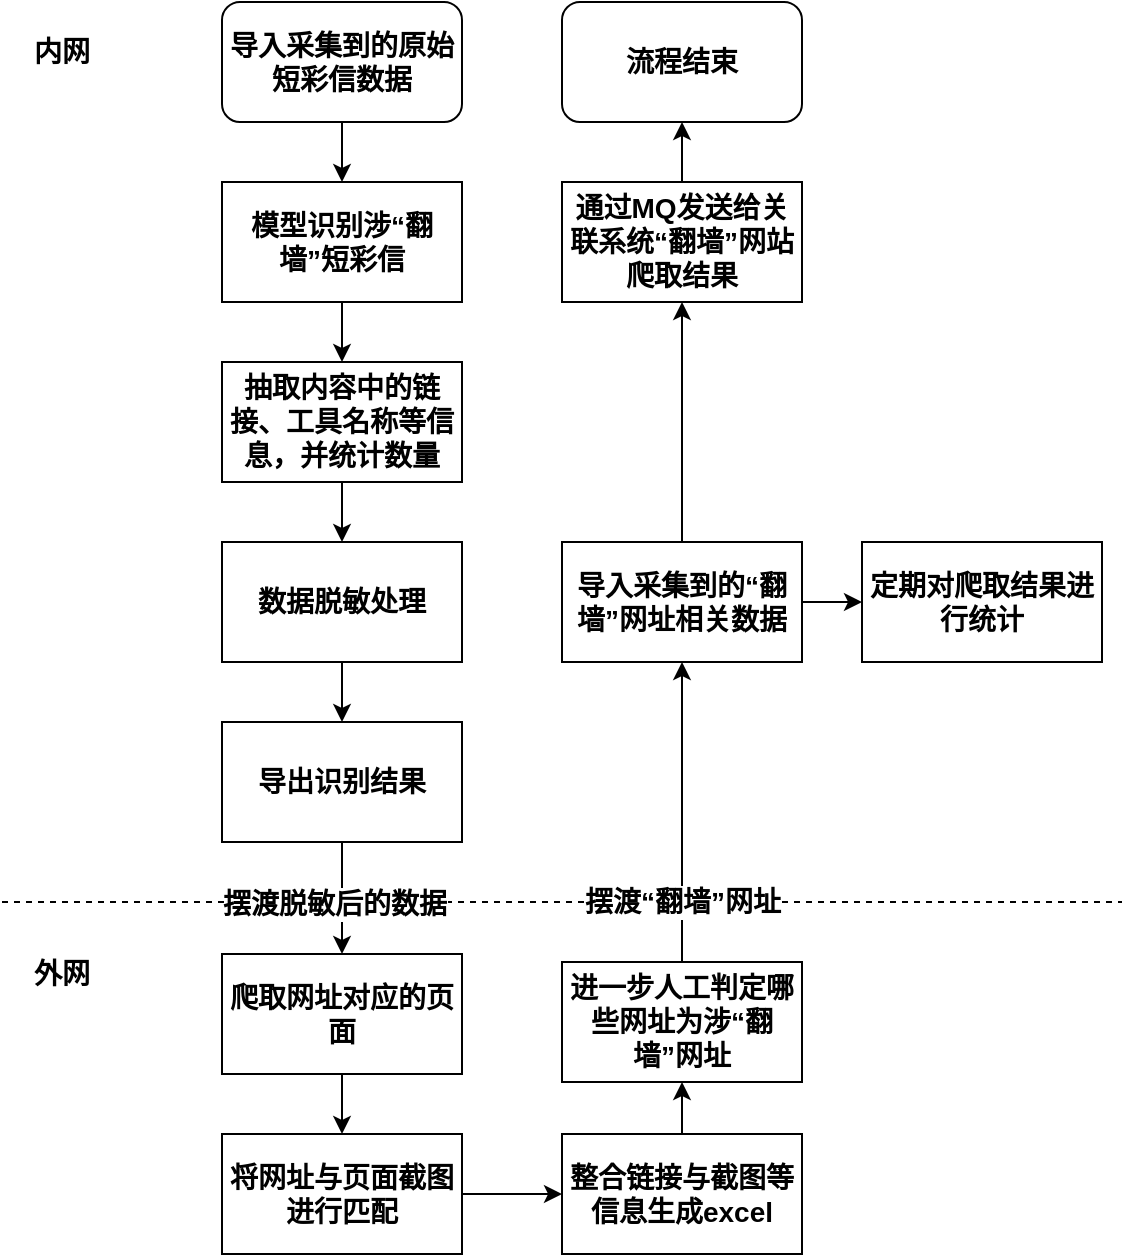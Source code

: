 <mxfile version="25.0.3">
  <diagram name="第 1 页" id="5tyzeUka2aD0NBB0maGh">
    <mxGraphModel dx="1434" dy="1955" grid="1" gridSize="10" guides="1" tooltips="1" connect="1" arrows="1" fold="1" page="1" pageScale="1" pageWidth="827" pageHeight="1169" math="0" shadow="0">
      <root>
        <mxCell id="0" />
        <mxCell id="1" parent="0" />
        <mxCell id="m0ehVY5J23Boe-fRRiXK-30" value="" style="edgeStyle=orthogonalEdgeStyle;rounded=0;orthogonalLoop=1;jettySize=auto;html=1;exitX=0.5;exitY=1;exitDx=0;exitDy=0;entryX=0.5;entryY=0;entryDx=0;entryDy=0;fontSize=14;fontStyle=1" edge="1" parent="1" source="m0ehVY5J23Boe-fRRiXK-31" target="m0ehVY5J23Boe-fRRiXK-39">
          <mxGeometry relative="1" as="geometry" />
        </mxCell>
        <mxCell id="m0ehVY5J23Boe-fRRiXK-31" value="模型识别涉“翻墙”短彩信" style="rounded=0;whiteSpace=wrap;html=1;fontSize=14;fontStyle=1" vertex="1" parent="1">
          <mxGeometry x="230" y="50" width="120" height="60" as="geometry" />
        </mxCell>
        <mxCell id="m0ehVY5J23Boe-fRRiXK-32" style="edgeStyle=orthogonalEdgeStyle;rounded=0;orthogonalLoop=1;jettySize=auto;html=1;entryX=0.5;entryY=0;entryDx=0;entryDy=0;exitX=0.5;exitY=1;exitDx=0;exitDy=0;fontSize=14;fontStyle=1" edge="1" parent="1" source="m0ehVY5J23Boe-fRRiXK-58" target="m0ehVY5J23Boe-fRRiXK-31">
          <mxGeometry relative="1" as="geometry">
            <mxPoint x="290" y="20" as="sourcePoint" />
          </mxGeometry>
        </mxCell>
        <mxCell id="m0ehVY5J23Boe-fRRiXK-33" value="" style="edgeStyle=orthogonalEdgeStyle;rounded=0;orthogonalLoop=1;jettySize=auto;html=1;fontSize=14;fontStyle=1" edge="1" parent="1" source="m0ehVY5J23Boe-fRRiXK-34" target="m0ehVY5J23Boe-fRRiXK-46">
          <mxGeometry relative="1" as="geometry" />
        </mxCell>
        <mxCell id="m0ehVY5J23Boe-fRRiXK-34" value="爬取网址对应的页面" style="rounded=0;whiteSpace=wrap;html=1;fontSize=14;fontStyle=1" vertex="1" parent="1">
          <mxGeometry x="230" y="436" width="120" height="60" as="geometry" />
        </mxCell>
        <mxCell id="m0ehVY5J23Boe-fRRiXK-35" value="" style="endArrow=none;dashed=1;html=1;rounded=0;fontSize=14;fontStyle=1" edge="1" parent="1">
          <mxGeometry width="50" height="50" relative="1" as="geometry">
            <mxPoint x="120" y="410" as="sourcePoint" />
            <mxPoint x="680" y="410" as="targetPoint" />
          </mxGeometry>
        </mxCell>
        <mxCell id="m0ehVY5J23Boe-fRRiXK-36" value="外网" style="text;html=1;align=center;verticalAlign=middle;whiteSpace=wrap;rounded=0;fontSize=14;fontStyle=1" vertex="1" parent="1">
          <mxGeometry x="120" y="431" width="60" height="30" as="geometry" />
        </mxCell>
        <mxCell id="m0ehVY5J23Boe-fRRiXK-37" value="内网" style="text;html=1;align=center;verticalAlign=middle;whiteSpace=wrap;rounded=0;fontSize=14;fontStyle=1" vertex="1" parent="1">
          <mxGeometry x="120" y="-30" width="60" height="30" as="geometry" />
        </mxCell>
        <mxCell id="m0ehVY5J23Boe-fRRiXK-38" value="" style="edgeStyle=orthogonalEdgeStyle;rounded=0;orthogonalLoop=1;jettySize=auto;html=1;fontSize=14;fontStyle=1" edge="1" parent="1" source="m0ehVY5J23Boe-fRRiXK-39" target="m0ehVY5J23Boe-fRRiXK-41">
          <mxGeometry relative="1" as="geometry" />
        </mxCell>
        <mxCell id="m0ehVY5J23Boe-fRRiXK-39" value="抽取内容中的链接、工具名称等信息，并统计数量" style="rounded=0;whiteSpace=wrap;html=1;fontSize=14;fontStyle=1" vertex="1" parent="1">
          <mxGeometry x="230" y="140" width="120" height="60" as="geometry" />
        </mxCell>
        <mxCell id="m0ehVY5J23Boe-fRRiXK-40" value="" style="edgeStyle=orthogonalEdgeStyle;rounded=0;orthogonalLoop=1;jettySize=auto;html=1;fontSize=14;fontStyle=1" edge="1" parent="1" source="m0ehVY5J23Boe-fRRiXK-41" target="m0ehVY5J23Boe-fRRiXK-44">
          <mxGeometry relative="1" as="geometry" />
        </mxCell>
        <mxCell id="m0ehVY5J23Boe-fRRiXK-41" value="数据脱敏处理" style="rounded=0;whiteSpace=wrap;html=1;fontSize=14;fontStyle=1" vertex="1" parent="1">
          <mxGeometry x="230" y="230" width="120" height="60" as="geometry" />
        </mxCell>
        <mxCell id="m0ehVY5J23Boe-fRRiXK-42" style="edgeStyle=orthogonalEdgeStyle;rounded=0;orthogonalLoop=1;jettySize=auto;html=1;exitX=0.5;exitY=1;exitDx=0;exitDy=0;fontSize=14;fontStyle=1" edge="1" parent="1" source="m0ehVY5J23Boe-fRRiXK-44" target="m0ehVY5J23Boe-fRRiXK-34">
          <mxGeometry relative="1" as="geometry" />
        </mxCell>
        <mxCell id="m0ehVY5J23Boe-fRRiXK-43" value="&lt;span&gt;&lt;font&gt;摆渡脱敏后的数据&lt;/font&gt;&lt;/span&gt;" style="edgeLabel;html=1;align=center;verticalAlign=middle;resizable=0;points=[];fontSize=14;fontStyle=1" vertex="1" connectable="0" parent="m0ehVY5J23Boe-fRRiXK-42">
          <mxGeometry x="0.1" y="-4" relative="1" as="geometry">
            <mxPoint as="offset" />
          </mxGeometry>
        </mxCell>
        <mxCell id="m0ehVY5J23Boe-fRRiXK-44" value="导出识别结果" style="rounded=0;whiteSpace=wrap;html=1;fontSize=14;fontStyle=1" vertex="1" parent="1">
          <mxGeometry x="230" y="320" width="120" height="60" as="geometry" />
        </mxCell>
        <mxCell id="m0ehVY5J23Boe-fRRiXK-45" value="" style="edgeStyle=orthogonalEdgeStyle;rounded=0;orthogonalLoop=1;jettySize=auto;html=1;fontSize=14;fontStyle=1" edge="1" parent="1" source="m0ehVY5J23Boe-fRRiXK-46" target="m0ehVY5J23Boe-fRRiXK-48">
          <mxGeometry relative="1" as="geometry" />
        </mxCell>
        <mxCell id="m0ehVY5J23Boe-fRRiXK-46" value="将网址与页面截图进行匹配" style="rounded=0;whiteSpace=wrap;html=1;fontSize=14;fontStyle=1" vertex="1" parent="1">
          <mxGeometry x="230" y="526" width="120" height="60" as="geometry" />
        </mxCell>
        <mxCell id="m0ehVY5J23Boe-fRRiXK-47" value="" style="edgeStyle=orthogonalEdgeStyle;rounded=0;orthogonalLoop=1;jettySize=auto;html=1;fontSize=14;fontStyle=1" edge="1" parent="1" source="m0ehVY5J23Boe-fRRiXK-48" target="m0ehVY5J23Boe-fRRiXK-54">
          <mxGeometry relative="1" as="geometry" />
        </mxCell>
        <mxCell id="m0ehVY5J23Boe-fRRiXK-48" value="整合链接与截图等信息生成excel" style="rounded=0;whiteSpace=wrap;html=1;fontSize=14;fontStyle=1" vertex="1" parent="1">
          <mxGeometry x="400" y="526" width="120" height="60" as="geometry" />
        </mxCell>
        <mxCell id="m0ehVY5J23Boe-fRRiXK-49" value="" style="edgeStyle=orthogonalEdgeStyle;rounded=0;orthogonalLoop=1;jettySize=auto;html=1;fontSize=14;fontStyle=1" edge="1" parent="1" source="m0ehVY5J23Boe-fRRiXK-51" target="m0ehVY5J23Boe-fRRiXK-56">
          <mxGeometry relative="1" as="geometry" />
        </mxCell>
        <mxCell id="m0ehVY5J23Boe-fRRiXK-50" value="" style="edgeStyle=orthogonalEdgeStyle;rounded=0;orthogonalLoop=1;jettySize=auto;html=1;fontSize=14;fontStyle=1" edge="1" parent="1" source="m0ehVY5J23Boe-fRRiXK-51" target="m0ehVY5J23Boe-fRRiXK-57">
          <mxGeometry relative="1" as="geometry" />
        </mxCell>
        <mxCell id="m0ehVY5J23Boe-fRRiXK-51" value="导入采集到的“翻墙”网址相关数据" style="rounded=0;whiteSpace=wrap;html=1;fontSize=14;fontStyle=1" vertex="1" parent="1">
          <mxGeometry x="400" y="230" width="120" height="60" as="geometry" />
        </mxCell>
        <mxCell id="m0ehVY5J23Boe-fRRiXK-52" style="edgeStyle=orthogonalEdgeStyle;rounded=0;orthogonalLoop=1;jettySize=auto;html=1;entryX=0.5;entryY=1;entryDx=0;entryDy=0;fontSize=14;fontStyle=1" edge="1" parent="1" source="m0ehVY5J23Boe-fRRiXK-54" target="m0ehVY5J23Boe-fRRiXK-51">
          <mxGeometry relative="1" as="geometry" />
        </mxCell>
        <mxCell id="m0ehVY5J23Boe-fRRiXK-53" value="&lt;span style=&quot;font-size: 14px; font-weight: 700;&quot;&gt;摆渡“翻墙”网址&lt;/span&gt;" style="edgeLabel;html=1;align=center;verticalAlign=middle;resizable=0;points=[];" vertex="1" connectable="0" parent="m0ehVY5J23Boe-fRRiXK-52">
          <mxGeometry x="-0.167" y="-3" relative="1" as="geometry">
            <mxPoint x="-3" y="32" as="offset" />
          </mxGeometry>
        </mxCell>
        <mxCell id="m0ehVY5J23Boe-fRRiXK-54" value="进一步人工判定哪些网址为涉“翻墙”网址" style="rounded=0;whiteSpace=wrap;html=1;fontSize=14;fontStyle=1" vertex="1" parent="1">
          <mxGeometry x="400" y="440" width="120" height="60" as="geometry" />
        </mxCell>
        <mxCell id="m0ehVY5J23Boe-fRRiXK-55" style="edgeStyle=orthogonalEdgeStyle;rounded=0;orthogonalLoop=1;jettySize=auto;html=1;exitX=0.5;exitY=0;exitDx=0;exitDy=0;entryX=0.5;entryY=1;entryDx=0;entryDy=0;fontSize=14;fontStyle=1" edge="1" parent="1" source="m0ehVY5J23Boe-fRRiXK-56" target="m0ehVY5J23Boe-fRRiXK-59">
          <mxGeometry relative="1" as="geometry" />
        </mxCell>
        <mxCell id="m0ehVY5J23Boe-fRRiXK-56" value="通过MQ发送给关联系统“翻墙”网站爬取结果" style="rounded=0;whiteSpace=wrap;html=1;fontSize=14;fontStyle=1" vertex="1" parent="1">
          <mxGeometry x="400" y="50" width="120" height="60" as="geometry" />
        </mxCell>
        <mxCell id="m0ehVY5J23Boe-fRRiXK-57" value="定期对爬取结果进行统计" style="rounded=0;whiteSpace=wrap;html=1;fontSize=14;fontStyle=1" vertex="1" parent="1">
          <mxGeometry x="550" y="230" width="120" height="60" as="geometry" />
        </mxCell>
        <mxCell id="m0ehVY5J23Boe-fRRiXK-58" value="导入采集到的原始短彩信数据" style="rounded=1;whiteSpace=wrap;html=1;fontSize=14;fontStyle=1" vertex="1" parent="1">
          <mxGeometry x="230" y="-40" width="120" height="60" as="geometry" />
        </mxCell>
        <mxCell id="m0ehVY5J23Boe-fRRiXK-59" value="流程结束" style="rounded=1;whiteSpace=wrap;html=1;fontSize=14;fontStyle=1" vertex="1" parent="1">
          <mxGeometry x="400" y="-40" width="120" height="60" as="geometry" />
        </mxCell>
      </root>
    </mxGraphModel>
  </diagram>
</mxfile>
